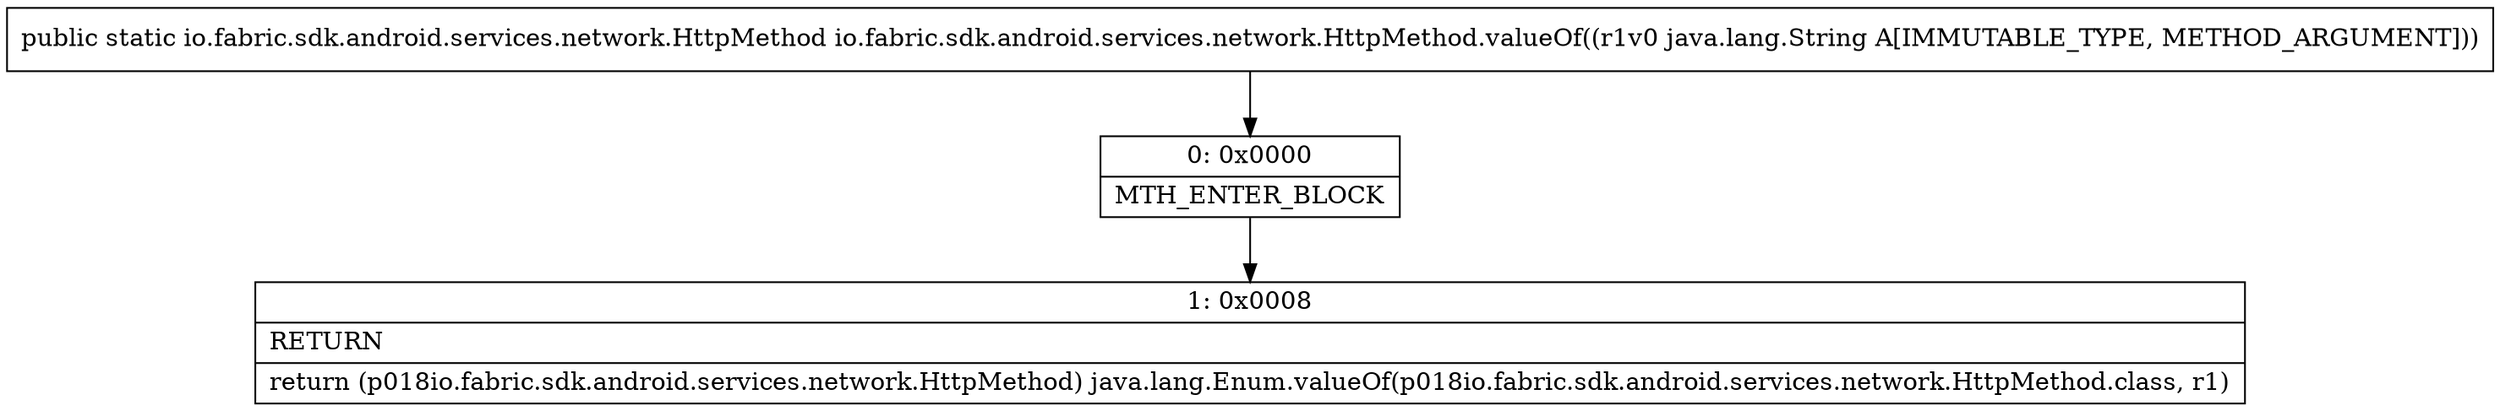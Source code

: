 digraph "CFG forio.fabric.sdk.android.services.network.HttpMethod.valueOf(Ljava\/lang\/String;)Lio\/fabric\/sdk\/android\/services\/network\/HttpMethod;" {
Node_0 [shape=record,label="{0\:\ 0x0000|MTH_ENTER_BLOCK\l}"];
Node_1 [shape=record,label="{1\:\ 0x0008|RETURN\l|return (p018io.fabric.sdk.android.services.network.HttpMethod) java.lang.Enum.valueOf(p018io.fabric.sdk.android.services.network.HttpMethod.class, r1)\l}"];
MethodNode[shape=record,label="{public static io.fabric.sdk.android.services.network.HttpMethod io.fabric.sdk.android.services.network.HttpMethod.valueOf((r1v0 java.lang.String A[IMMUTABLE_TYPE, METHOD_ARGUMENT])) }"];
MethodNode -> Node_0;
Node_0 -> Node_1;
}

